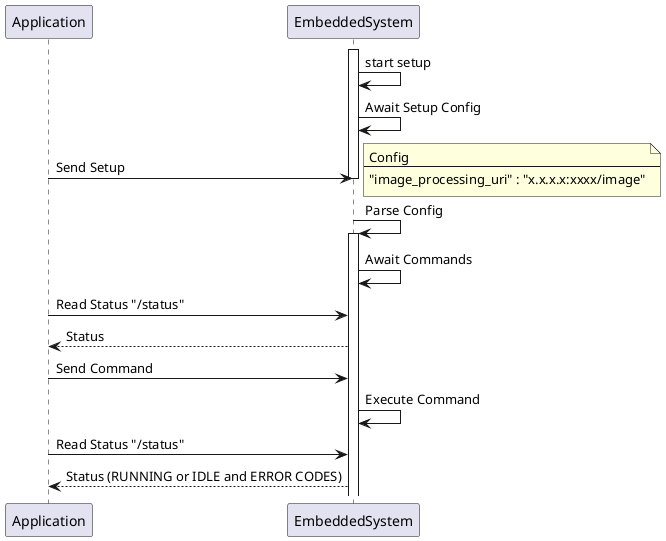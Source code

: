 @startuml Setup
participant Application
participant EmbeddedSystem
 
 activate EmbeddedSystem
 EmbeddedSystem -> EmbeddedSystem: start setup
 EmbeddedSystem -> EmbeddedSystem: Await Setup Config
 Application -> EmbeddedSystem: Send Setup
 note right
         Config
         ----
         "image_processing_uri" : "x.x.x.x:xxxx/image"
 end note

 deactivate EmbeddedSystem


EmbeddedSystem -> EmbeddedSystem: Parse Config
activate EmbeddedSystem
EmbeddedSystem -> EmbeddedSystem: Await Commands
Application -> EmbeddedSystem: Read Status "/status"
EmbeddedSystem --> Application: Status
Application -> EmbeddedSystem: Send Command
EmbeddedSystem -> EmbeddedSystem: Execute Command
Application -> EmbeddedSystem: Read Status "/status"
EmbeddedSystem --> Application: Status (RUNNING or IDLE and ERROR CODES)

@enduml


@startuml map
left to right direction
title Map 

[*] --> GoToBin : cur_bin = 0;
GoToBin: ENTRY / move_to(cur_bin);
GoToBin --> ScanBin
ScanBin: ENTRY / rfid = read_rfid()
ScanBin : EXIT / update_map(cur_bin,rfid)
ScanBin --> [*] : [cur_bin == LAST_BIN]
ScanBin --> GoToBin : [cur_bin < LAST_BIN] / cur_bin++;

@enduml

